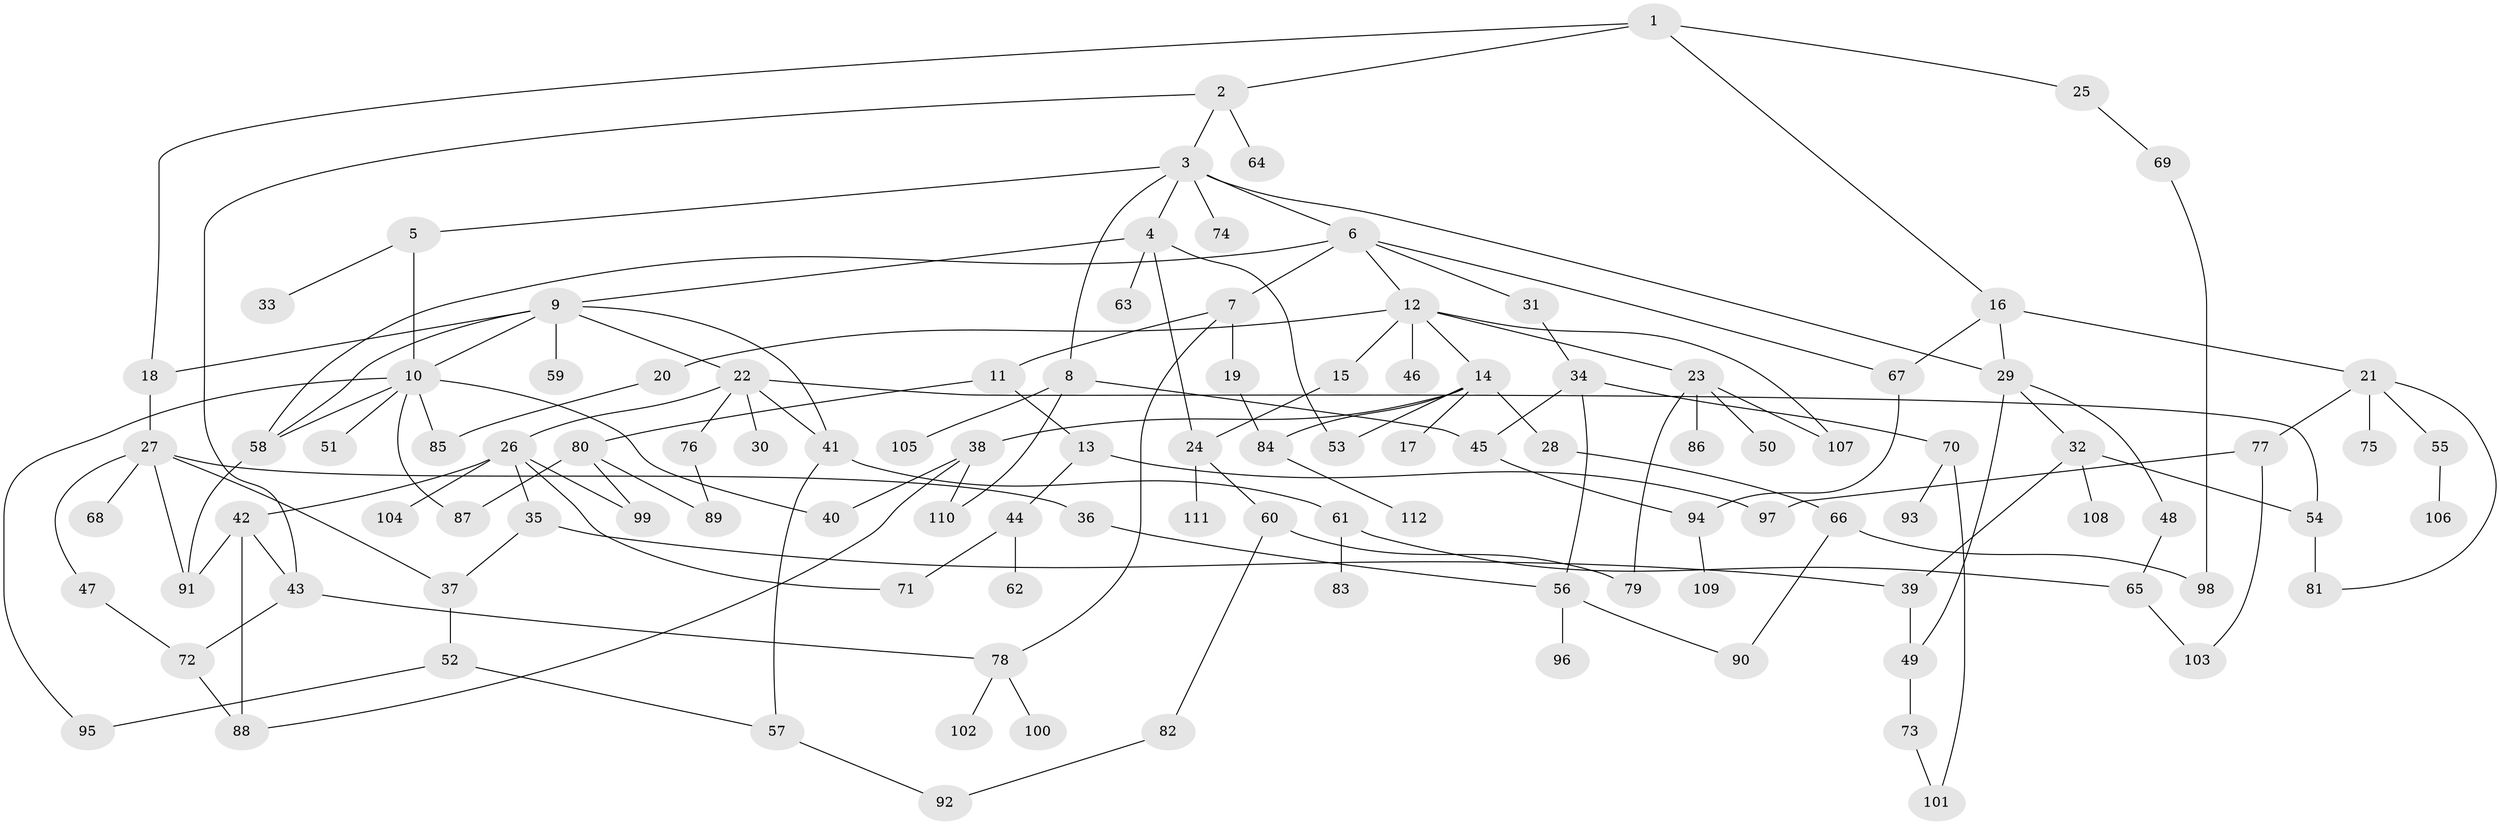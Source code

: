 // coarse degree distribution, {5: 0.17142857142857143, 3: 0.22857142857142856, 10: 0.02857142857142857, 6: 0.08571428571428572, 2: 0.22857142857142856, 8: 0.05714285714285714, 4: 0.14285714285714285, 1: 0.05714285714285714}
// Generated by graph-tools (version 1.1) at 2025/49/03/04/25 22:49:15]
// undirected, 112 vertices, 154 edges
graph export_dot {
  node [color=gray90,style=filled];
  1;
  2;
  3;
  4;
  5;
  6;
  7;
  8;
  9;
  10;
  11;
  12;
  13;
  14;
  15;
  16;
  17;
  18;
  19;
  20;
  21;
  22;
  23;
  24;
  25;
  26;
  27;
  28;
  29;
  30;
  31;
  32;
  33;
  34;
  35;
  36;
  37;
  38;
  39;
  40;
  41;
  42;
  43;
  44;
  45;
  46;
  47;
  48;
  49;
  50;
  51;
  52;
  53;
  54;
  55;
  56;
  57;
  58;
  59;
  60;
  61;
  62;
  63;
  64;
  65;
  66;
  67;
  68;
  69;
  70;
  71;
  72;
  73;
  74;
  75;
  76;
  77;
  78;
  79;
  80;
  81;
  82;
  83;
  84;
  85;
  86;
  87;
  88;
  89;
  90;
  91;
  92;
  93;
  94;
  95;
  96;
  97;
  98;
  99;
  100;
  101;
  102;
  103;
  104;
  105;
  106;
  107;
  108;
  109;
  110;
  111;
  112;
  1 -- 2;
  1 -- 16;
  1 -- 18;
  1 -- 25;
  2 -- 3;
  2 -- 64;
  2 -- 43;
  3 -- 4;
  3 -- 5;
  3 -- 6;
  3 -- 8;
  3 -- 74;
  3 -- 29;
  4 -- 9;
  4 -- 63;
  4 -- 53;
  4 -- 24;
  5 -- 33;
  5 -- 10;
  6 -- 7;
  6 -- 12;
  6 -- 31;
  6 -- 67;
  6 -- 58;
  7 -- 11;
  7 -- 19;
  7 -- 78;
  8 -- 45;
  8 -- 105;
  8 -- 110;
  9 -- 10;
  9 -- 22;
  9 -- 59;
  9 -- 58;
  9 -- 41;
  9 -- 18;
  10 -- 51;
  10 -- 58;
  10 -- 87;
  10 -- 40;
  10 -- 85;
  10 -- 95;
  11 -- 13;
  11 -- 80;
  12 -- 14;
  12 -- 15;
  12 -- 20;
  12 -- 23;
  12 -- 46;
  12 -- 107;
  13 -- 44;
  13 -- 97;
  14 -- 17;
  14 -- 28;
  14 -- 38;
  14 -- 53;
  14 -- 84;
  15 -- 24;
  16 -- 21;
  16 -- 29;
  16 -- 67;
  18 -- 27;
  19 -- 84;
  20 -- 85;
  21 -- 55;
  21 -- 75;
  21 -- 77;
  21 -- 81;
  22 -- 26;
  22 -- 30;
  22 -- 41;
  22 -- 76;
  22 -- 54;
  23 -- 50;
  23 -- 79;
  23 -- 86;
  23 -- 107;
  24 -- 60;
  24 -- 111;
  25 -- 69;
  26 -- 35;
  26 -- 42;
  26 -- 99;
  26 -- 104;
  26 -- 71;
  27 -- 36;
  27 -- 37;
  27 -- 47;
  27 -- 68;
  27 -- 91;
  28 -- 66;
  29 -- 32;
  29 -- 48;
  29 -- 49;
  31 -- 34;
  32 -- 39;
  32 -- 54;
  32 -- 108;
  34 -- 70;
  34 -- 56;
  34 -- 45;
  35 -- 39;
  35 -- 37;
  36 -- 56;
  37 -- 52;
  38 -- 40;
  38 -- 88;
  38 -- 110;
  39 -- 49;
  41 -- 61;
  41 -- 57;
  42 -- 43;
  42 -- 91;
  42 -- 88;
  43 -- 78;
  43 -- 72;
  44 -- 62;
  44 -- 71;
  45 -- 94;
  47 -- 72;
  48 -- 65;
  49 -- 73;
  52 -- 57;
  52 -- 95;
  54 -- 81;
  55 -- 106;
  56 -- 90;
  56 -- 96;
  57 -- 92;
  58 -- 91;
  60 -- 82;
  60 -- 79;
  61 -- 65;
  61 -- 83;
  65 -- 103;
  66 -- 90;
  66 -- 98;
  67 -- 94;
  69 -- 98;
  70 -- 93;
  70 -- 101;
  72 -- 88;
  73 -- 101;
  76 -- 89;
  77 -- 97;
  77 -- 103;
  78 -- 100;
  78 -- 102;
  80 -- 87;
  80 -- 99;
  80 -- 89;
  82 -- 92;
  84 -- 112;
  94 -- 109;
}
